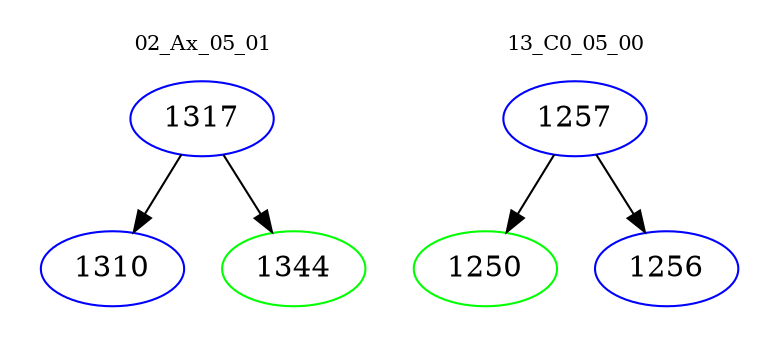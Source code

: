 digraph{
subgraph cluster_0 {
color = white
label = "02_Ax_05_01";
fontsize=10;
T0_1317 [label="1317", color="blue"]
T0_1317 -> T0_1310 [color="black"]
T0_1310 [label="1310", color="blue"]
T0_1317 -> T0_1344 [color="black"]
T0_1344 [label="1344", color="green"]
}
subgraph cluster_1 {
color = white
label = "13_C0_05_00";
fontsize=10;
T1_1257 [label="1257", color="blue"]
T1_1257 -> T1_1250 [color="black"]
T1_1250 [label="1250", color="green"]
T1_1257 -> T1_1256 [color="black"]
T1_1256 [label="1256", color="blue"]
}
}
